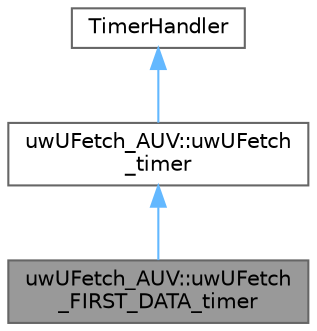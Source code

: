digraph "uwUFetch_AUV::uwUFetch_FIRST_DATA_timer"
{
 // LATEX_PDF_SIZE
  bgcolor="transparent";
  edge [fontname=Helvetica,fontsize=10,labelfontname=Helvetica,labelfontsize=10];
  node [fontname=Helvetica,fontsize=10,shape=box,height=0.2,width=0.4];
  Node1 [id="Node000001",label="uwUFetch_AUV::uwUFetch\l_FIRST_DATA_timer",height=0.2,width=0.4,color="gray40", fillcolor="grey60", style="filled", fontcolor="black",tooltip="Class inherited the method and variable of uwUFetch_timer that handle the timer of DATA packets."];
  Node2 -> Node1 [id="edge1_Node000001_Node000002",dir="back",color="steelblue1",style="solid",tooltip=" "];
  Node2 [id="Node000002",label="uwUFetch_AUV::uwUFetch\l_timer",height=0.2,width=0.4,color="gray40", fillcolor="white", style="filled",URL="$classuwUFetch__AUV_1_1uwUFetch__timer.html",tooltip="Class that handle the timers of AUV node."];
  Node3 -> Node2 [id="edge2_Node000002_Node000003",dir="back",color="steelblue1",style="solid",tooltip=" "];
  Node3 [id="Node000003",label="TimerHandler",height=0.2,width=0.4,color="gray40", fillcolor="white", style="filled",tooltip=" "];
}
